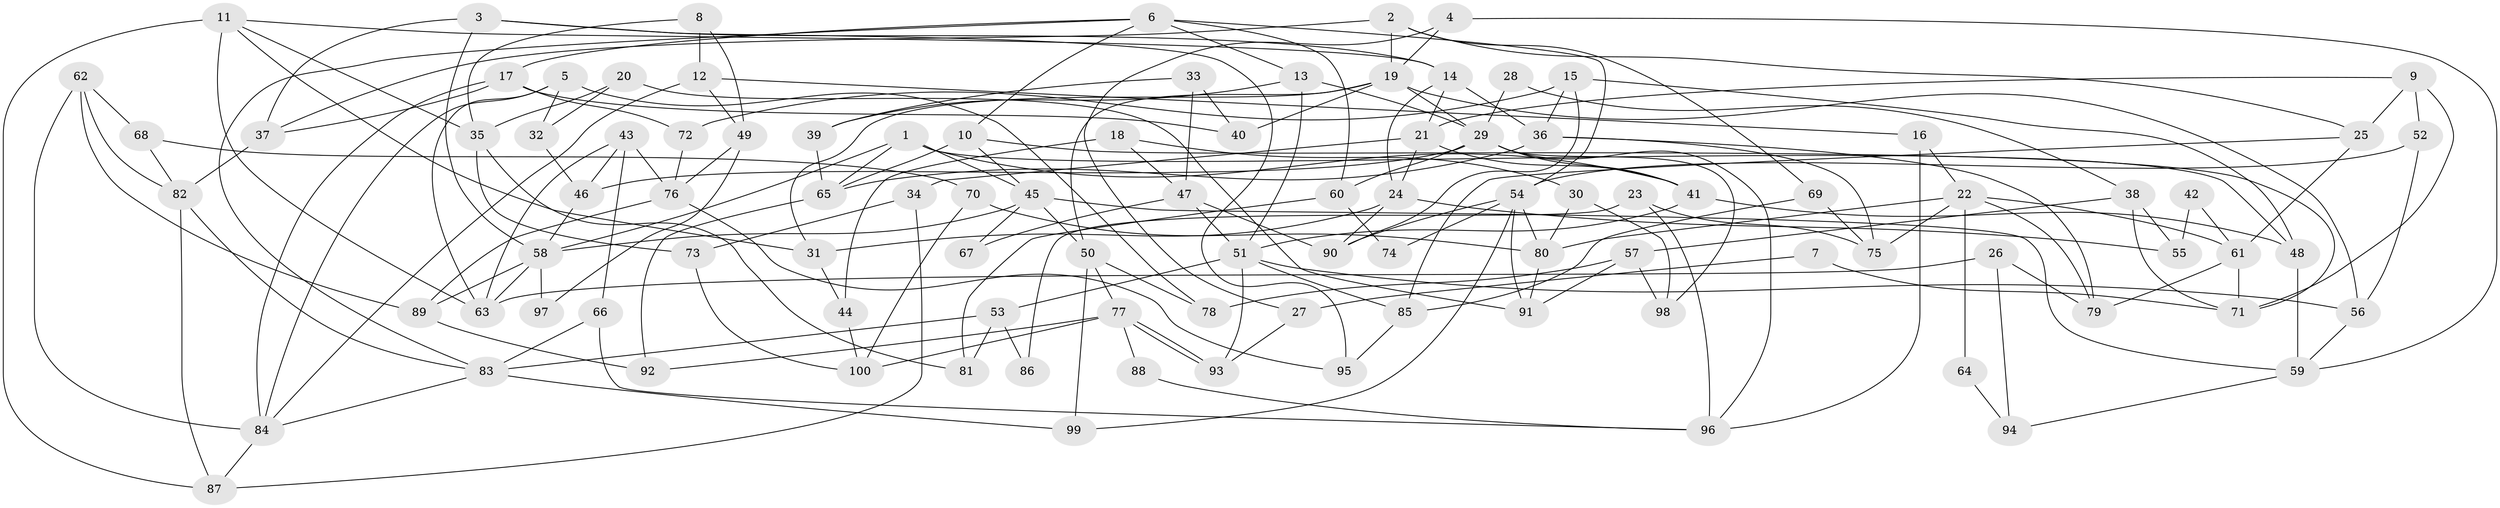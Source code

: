 // Generated by graph-tools (version 1.1) at 2025/38/02/21/25 10:38:59]
// undirected, 100 vertices, 200 edges
graph export_dot {
graph [start="1"]
  node [color=gray90,style=filled];
  1;
  2;
  3;
  4;
  5;
  6;
  7;
  8;
  9;
  10;
  11;
  12;
  13;
  14;
  15;
  16;
  17;
  18;
  19;
  20;
  21;
  22;
  23;
  24;
  25;
  26;
  27;
  28;
  29;
  30;
  31;
  32;
  33;
  34;
  35;
  36;
  37;
  38;
  39;
  40;
  41;
  42;
  43;
  44;
  45;
  46;
  47;
  48;
  49;
  50;
  51;
  52;
  53;
  54;
  55;
  56;
  57;
  58;
  59;
  60;
  61;
  62;
  63;
  64;
  65;
  66;
  67;
  68;
  69;
  70;
  71;
  72;
  73;
  74;
  75;
  76;
  77;
  78;
  79;
  80;
  81;
  82;
  83;
  84;
  85;
  86;
  87;
  88;
  89;
  90;
  91;
  92;
  93;
  94;
  95;
  96;
  97;
  98;
  99;
  100;
  1 -- 45;
  1 -- 48;
  1 -- 41;
  1 -- 58;
  1 -- 65;
  2 -- 25;
  2 -- 19;
  2 -- 37;
  2 -- 69;
  3 -- 37;
  3 -- 58;
  3 -- 14;
  3 -- 95;
  4 -- 19;
  4 -- 59;
  4 -- 27;
  5 -- 84;
  5 -- 63;
  5 -- 32;
  5 -- 78;
  6 -- 60;
  6 -- 83;
  6 -- 10;
  6 -- 13;
  6 -- 17;
  6 -- 54;
  7 -- 71;
  7 -- 27;
  8 -- 12;
  8 -- 35;
  8 -- 49;
  9 -- 21;
  9 -- 52;
  9 -- 25;
  9 -- 71;
  10 -- 65;
  10 -- 45;
  10 -- 71;
  11 -- 35;
  11 -- 14;
  11 -- 31;
  11 -- 63;
  11 -- 87;
  12 -- 16;
  12 -- 84;
  12 -- 49;
  13 -- 51;
  13 -- 29;
  13 -- 39;
  14 -- 24;
  14 -- 21;
  14 -- 36;
  15 -- 36;
  15 -- 90;
  15 -- 48;
  15 -- 72;
  16 -- 22;
  16 -- 96;
  17 -- 72;
  17 -- 37;
  17 -- 40;
  17 -- 84;
  18 -- 44;
  18 -- 30;
  18 -- 47;
  19 -- 50;
  19 -- 40;
  19 -- 29;
  19 -- 31;
  19 -- 56;
  20 -- 91;
  20 -- 32;
  20 -- 35;
  21 -- 41;
  21 -- 24;
  21 -- 34;
  22 -- 79;
  22 -- 75;
  22 -- 61;
  22 -- 64;
  22 -- 80;
  23 -- 96;
  23 -- 75;
  23 -- 86;
  24 -- 31;
  24 -- 55;
  24 -- 90;
  25 -- 61;
  25 -- 85;
  26 -- 79;
  26 -- 63;
  26 -- 94;
  27 -- 93;
  28 -- 29;
  28 -- 38;
  29 -- 41;
  29 -- 46;
  29 -- 60;
  29 -- 96;
  29 -- 98;
  30 -- 80;
  30 -- 98;
  31 -- 44;
  32 -- 46;
  33 -- 47;
  33 -- 39;
  33 -- 40;
  34 -- 87;
  34 -- 73;
  35 -- 73;
  35 -- 81;
  36 -- 65;
  36 -- 75;
  36 -- 79;
  37 -- 82;
  38 -- 57;
  38 -- 71;
  38 -- 55;
  39 -- 65;
  41 -- 48;
  41 -- 51;
  42 -- 55;
  42 -- 61;
  43 -- 46;
  43 -- 63;
  43 -- 66;
  43 -- 76;
  44 -- 100;
  45 -- 59;
  45 -- 50;
  45 -- 58;
  45 -- 67;
  46 -- 58;
  47 -- 51;
  47 -- 67;
  47 -- 90;
  48 -- 59;
  49 -- 76;
  49 -- 97;
  50 -- 99;
  50 -- 77;
  50 -- 78;
  51 -- 85;
  51 -- 53;
  51 -- 56;
  51 -- 93;
  52 -- 54;
  52 -- 56;
  53 -- 83;
  53 -- 81;
  53 -- 86;
  54 -- 90;
  54 -- 74;
  54 -- 80;
  54 -- 91;
  54 -- 99;
  56 -- 59;
  57 -- 91;
  57 -- 78;
  57 -- 98;
  58 -- 63;
  58 -- 89;
  58 -- 97;
  59 -- 94;
  60 -- 81;
  60 -- 74;
  61 -- 71;
  61 -- 79;
  62 -- 89;
  62 -- 82;
  62 -- 68;
  62 -- 84;
  64 -- 94;
  65 -- 92;
  66 -- 83;
  66 -- 96;
  68 -- 82;
  68 -- 70;
  69 -- 85;
  69 -- 75;
  70 -- 80;
  70 -- 100;
  72 -- 76;
  73 -- 100;
  76 -- 89;
  76 -- 95;
  77 -- 93;
  77 -- 93;
  77 -- 88;
  77 -- 92;
  77 -- 100;
  80 -- 91;
  82 -- 87;
  82 -- 83;
  83 -- 84;
  83 -- 99;
  84 -- 87;
  85 -- 95;
  88 -- 96;
  89 -- 92;
}
